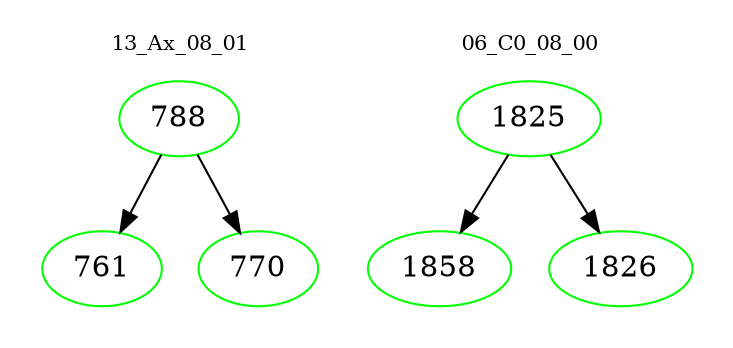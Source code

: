 digraph{
subgraph cluster_0 {
color = white
label = "13_Ax_08_01";
fontsize=10;
T0_788 [label="788", color="green"]
T0_788 -> T0_761 [color="black"]
T0_761 [label="761", color="green"]
T0_788 -> T0_770 [color="black"]
T0_770 [label="770", color="green"]
}
subgraph cluster_1 {
color = white
label = "06_C0_08_00";
fontsize=10;
T1_1825 [label="1825", color="green"]
T1_1825 -> T1_1858 [color="black"]
T1_1858 [label="1858", color="green"]
T1_1825 -> T1_1826 [color="black"]
T1_1826 [label="1826", color="green"]
}
}
